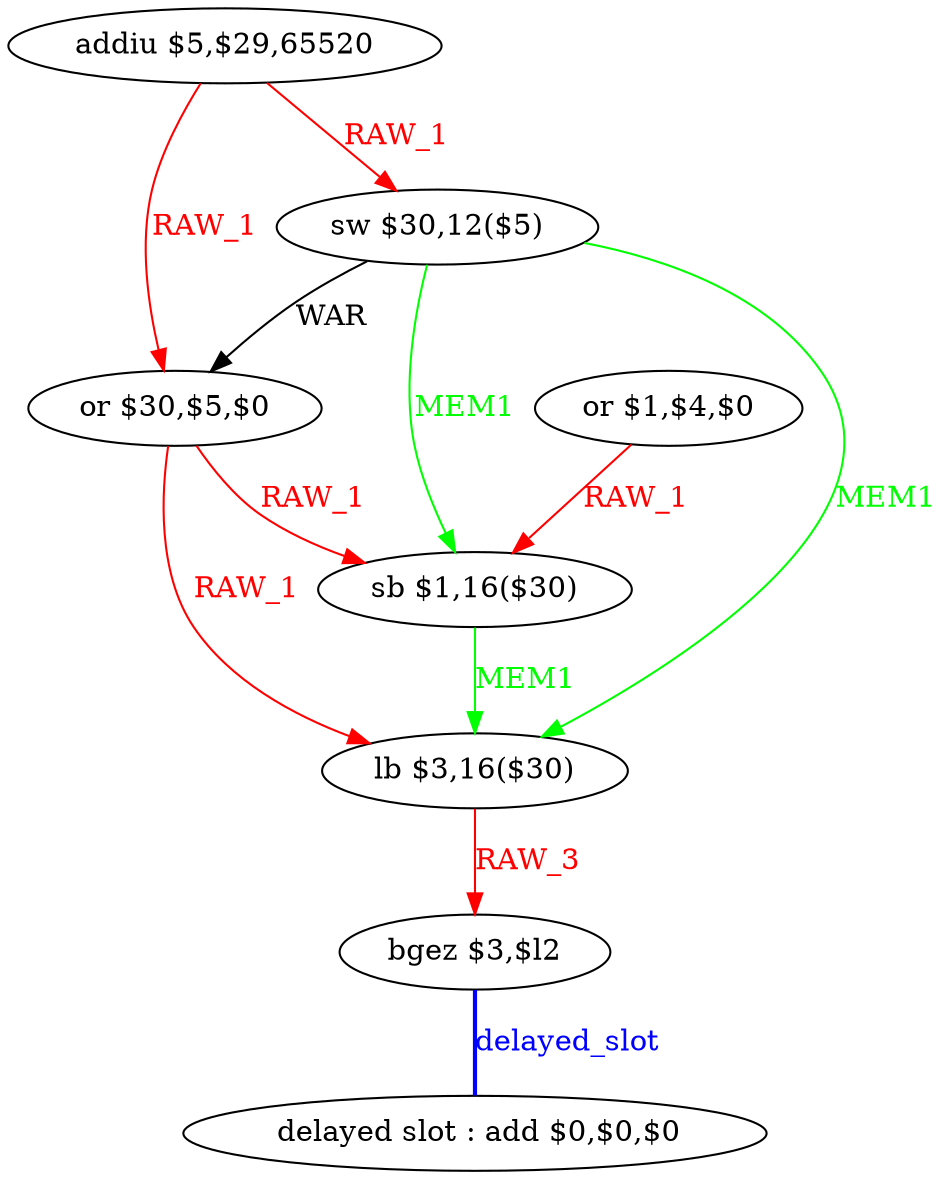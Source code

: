 digraph G1 {
node [shape = ellipse];
i7 [label = " delayed slot : add $0,$0,$0"] ;
i6 ->  i7 [style = bold, dir= none, fontcolor = blue, color = blue, label= "delayed_slot"];
i6 [label = "bgez $3,$l2"] ;
i0 [label = "addiu $5,$29,65520"] ;
i0 ->  i1 [color = red, fontcolor = red, label= "RAW_1"];
i0 ->  i2 [color = red, fontcolor = red, label= "RAW_1"];
i1 [label = "sw $30,12($5)"] ;
i1 ->  i2 [label= "WAR"];
i1 ->  i4 [color = green, fontcolor = green, label= "MEM1"];
i1 ->  i5 [color = green, fontcolor = green, label= "MEM1"];
i2 [label = "or $30,$5,$0"] ;
i2 ->  i4 [color = red, fontcolor = red, label= "RAW_1"];
i2 ->  i5 [color = red, fontcolor = red, label= "RAW_1"];
i4 [label = "sb $1,16($30)"] ;
i4 ->  i5 [color = green, fontcolor = green, label= "MEM1"];
i5 [label = "lb $3,16($30)"] ;
i5 ->  i6 [color = red, fontcolor = red, label= "RAW_3"];
i3 [label = "or $1,$4,$0"] ;
i3 ->  i4 [color = red, fontcolor = red, label= "RAW_1"];
}
